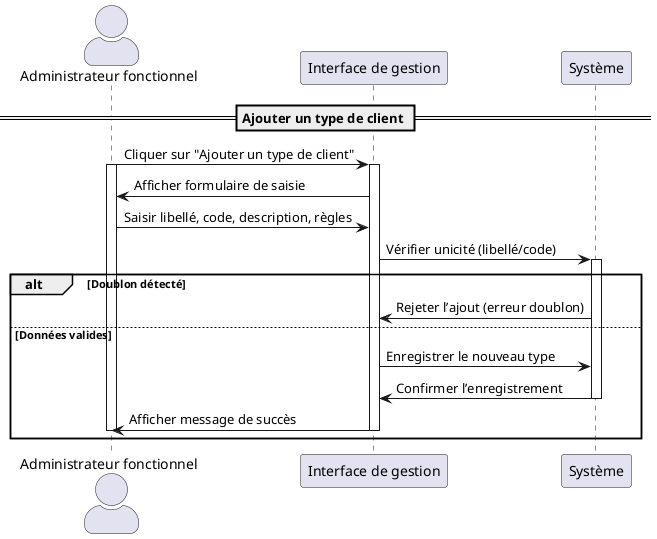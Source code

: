 @startuml UC045
skinparam actorStyle awesome

actor "Administrateur fonctionnel" as Admin
participant "Interface de gestion" as UI
participant "Système" as Système

== Ajouter un type de client ==

Admin -> UI : Cliquer sur "Ajouter un type de client"
activate Admin
activate UI
UI -> Admin : Afficher formulaire de saisie

Admin -> UI : Saisir libellé, code, description, règles
UI -> Système : Vérifier unicité (libellé/code)
activate Système

alt Doublon détecté
    Système -> UI : Rejeter l’ajout (erreur doublon)
else Données valides
    UI -> Système : Enregistrer le nouveau type
    Système -> UI : Confirmer l’enregistrement
    deactivate Système
    UI -> Admin : Afficher message de succès
    deactivate UI
    deactivate Admin
end

@enduml
